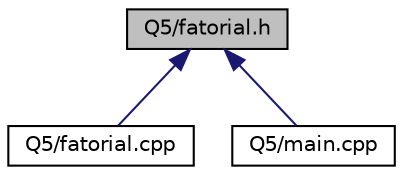 digraph "Q5/fatorial.h"
{
 // LATEX_PDF_SIZE
  edge [fontname="Helvetica",fontsize="10",labelfontname="Helvetica",labelfontsize="10"];
  node [fontname="Helvetica",fontsize="10",shape=record];
  Node1 [label="Q5/fatorial.h",height=0.2,width=0.4,color="black", fillcolor="grey75", style="filled", fontcolor="black",tooltip="Declaração da função para cálculo do fatorial de um número inteiro não negativo."];
  Node1 -> Node2 [dir="back",color="midnightblue",fontsize="10",style="solid",fontname="Helvetica"];
  Node2 [label="Q5/fatorial.cpp",height=0.2,width=0.4,color="black", fillcolor="white", style="filled",URL="$fatorial_8cpp.html",tooltip="Calcula o fatorial de um número inteiro não negativo."];
  Node1 -> Node3 [dir="back",color="midnightblue",fontsize="10",style="solid",fontname="Helvetica"];
  Node3 [label="Q5/main.cpp",height=0.2,width=0.4,color="black", fillcolor="white", style="filled",URL="$main_8cpp.html",tooltip="Programa que lê um valor inteiro e retorna o maior número primo inteiro anterior ao valor do fatorial..."];
}
